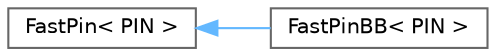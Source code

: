 digraph "Graphical Class Hierarchy"
{
 // LATEX_PDF_SIZE
  bgcolor="transparent";
  edge [fontname=Helvetica,fontsize=10,labelfontname=Helvetica,labelfontsize=10];
  node [fontname=Helvetica,fontsize=10,shape=box,height=0.2,width=0.4];
  rankdir="LR";
  Node0 [id="Node000000",label="FastPin\< PIN \>",height=0.2,width=0.4,color="grey40", fillcolor="white", style="filled",URL="$db/d3b/class_fast_pin.html",tooltip="The simplest level of Pin class."];
  Node0 -> Node1 [id="edge126_Node000000_Node000001",dir="back",color="steelblue1",style="solid",tooltip=" "];
  Node1 [id="Node000001",label="FastPinBB\< PIN \>",height=0.2,width=0.4,color="grey40", fillcolor="white", style="filled",URL="$d5/d51/class_fast_pin_b_b.html",tooltip="FastPin implementation for bit-banded access."];
}
